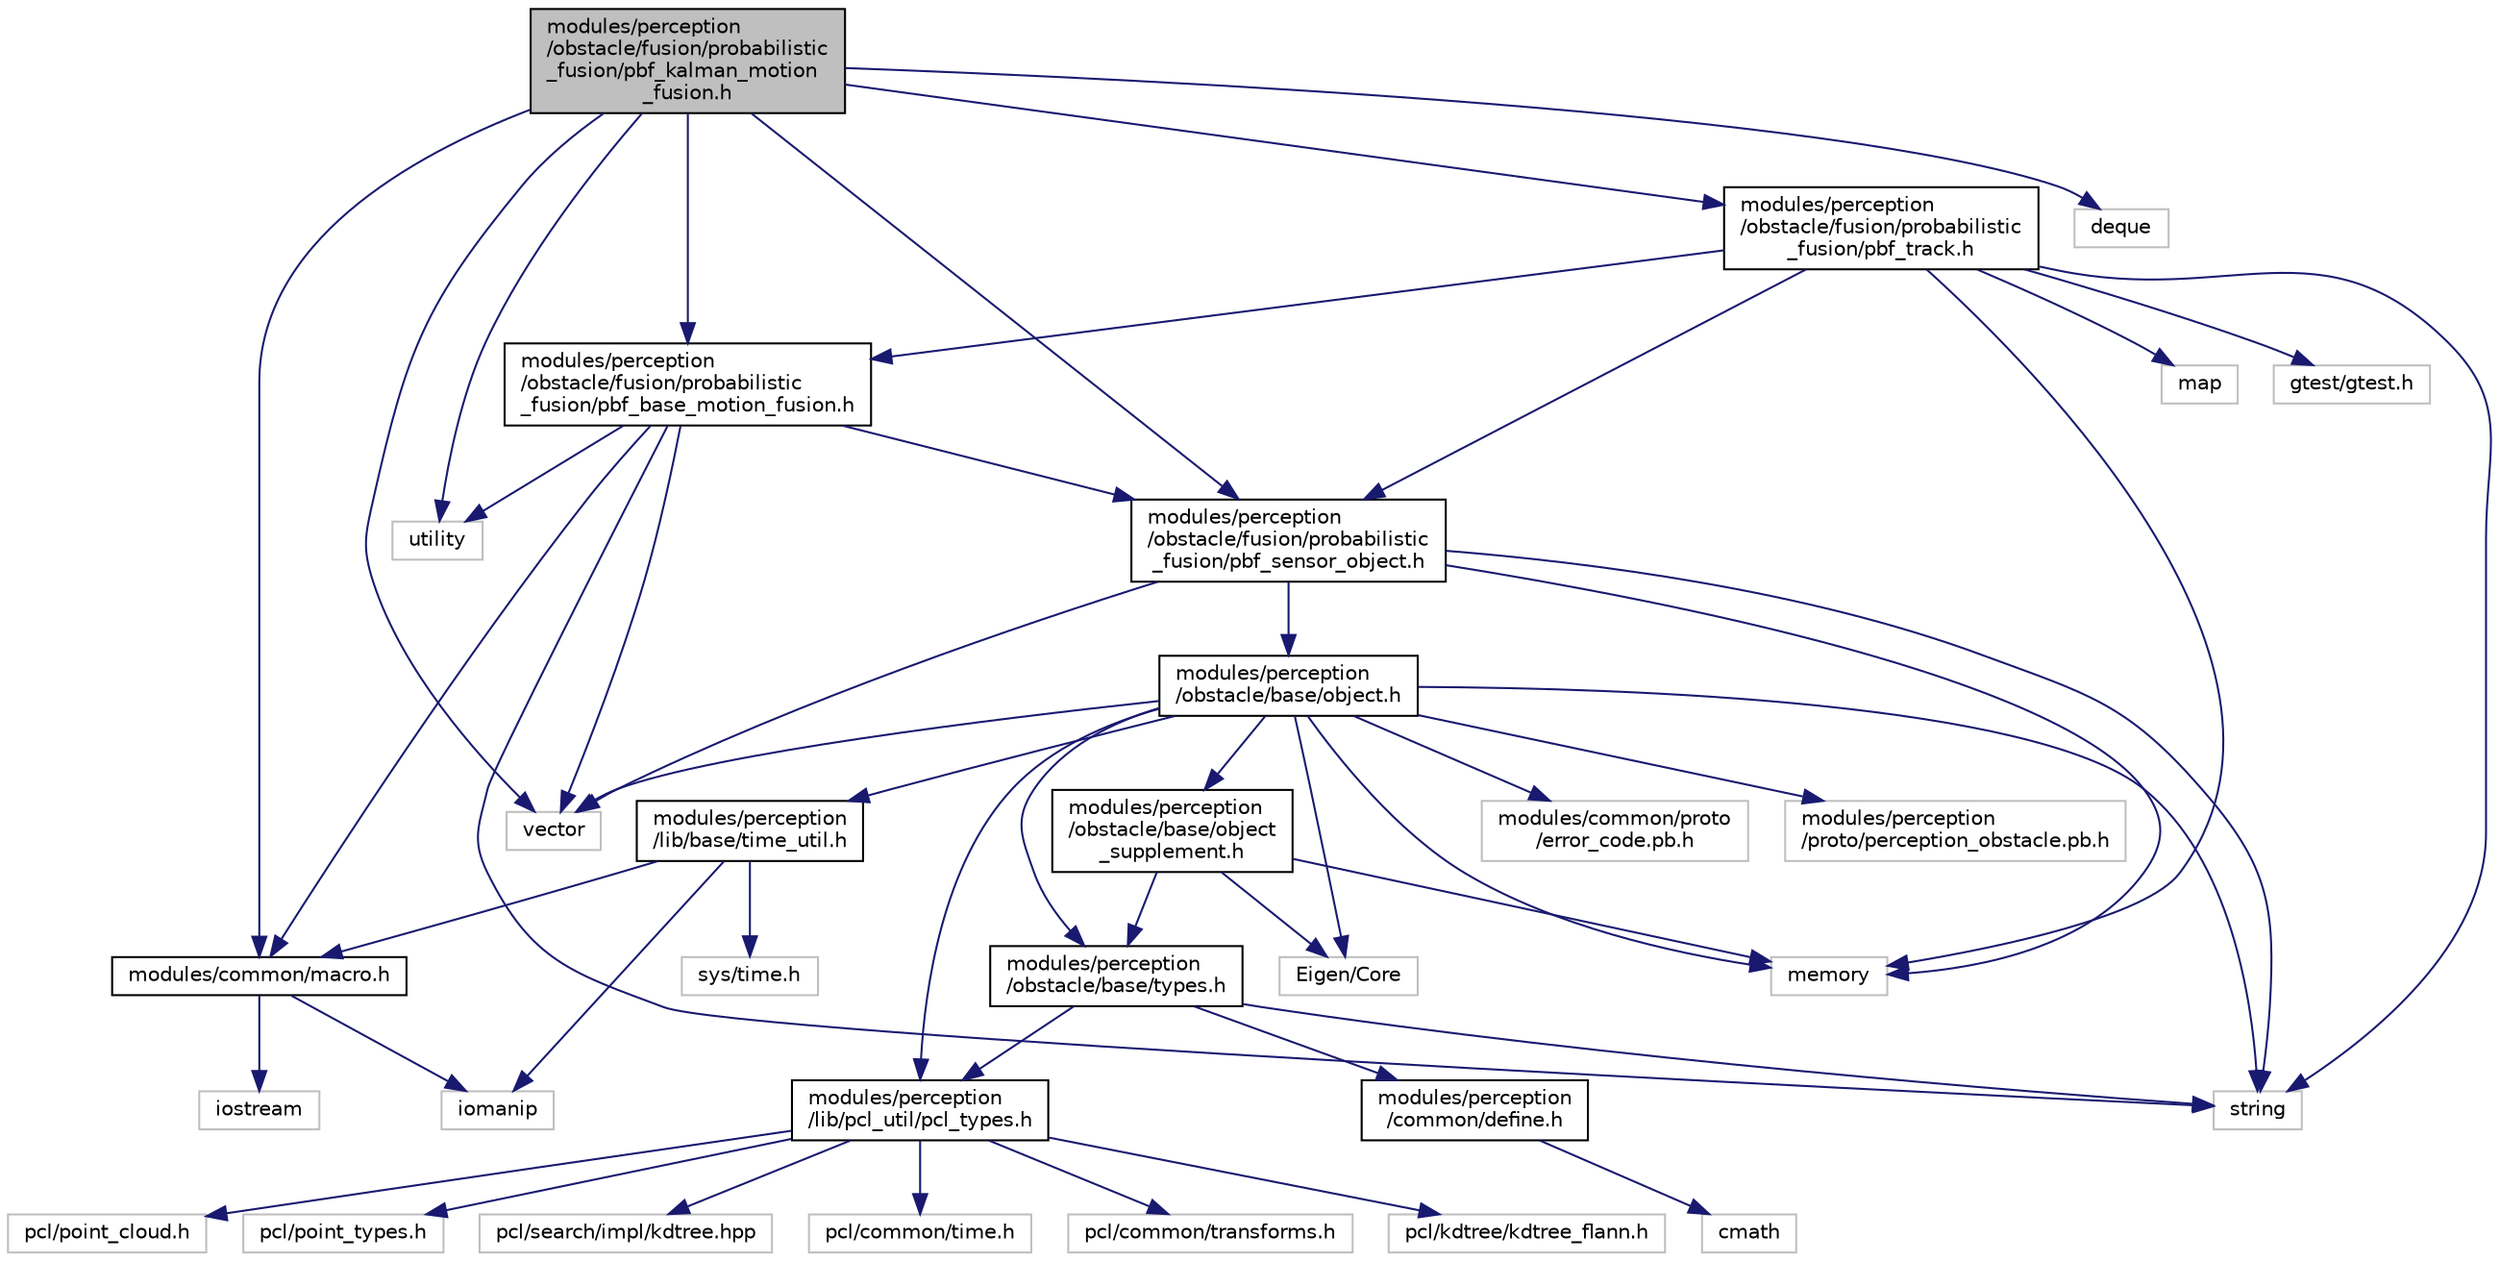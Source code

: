 digraph "modules/perception/obstacle/fusion/probabilistic_fusion/pbf_kalman_motion_fusion.h"
{
  edge [fontname="Helvetica",fontsize="10",labelfontname="Helvetica",labelfontsize="10"];
  node [fontname="Helvetica",fontsize="10",shape=record];
  Node1 [label="modules/perception\l/obstacle/fusion/probabilistic\l_fusion/pbf_kalman_motion\l_fusion.h",height=0.2,width=0.4,color="black", fillcolor="grey75", style="filled" fontcolor="black"];
  Node1 -> Node2 [color="midnightblue",fontsize="10",style="solid",fontname="Helvetica"];
  Node2 [label="utility",height=0.2,width=0.4,color="grey75", fillcolor="white", style="filled"];
  Node1 -> Node3 [color="midnightblue",fontsize="10",style="solid",fontname="Helvetica"];
  Node3 [label="vector",height=0.2,width=0.4,color="grey75", fillcolor="white", style="filled"];
  Node1 -> Node4 [color="midnightblue",fontsize="10",style="solid",fontname="Helvetica"];
  Node4 [label="deque",height=0.2,width=0.4,color="grey75", fillcolor="white", style="filled"];
  Node1 -> Node5 [color="midnightblue",fontsize="10",style="solid",fontname="Helvetica"];
  Node5 [label="modules/common/macro.h",height=0.2,width=0.4,color="black", fillcolor="white", style="filled",URL="$macro_8h.html"];
  Node5 -> Node6 [color="midnightblue",fontsize="10",style="solid",fontname="Helvetica"];
  Node6 [label="iostream",height=0.2,width=0.4,color="grey75", fillcolor="white", style="filled"];
  Node5 -> Node7 [color="midnightblue",fontsize="10",style="solid",fontname="Helvetica"];
  Node7 [label="iomanip",height=0.2,width=0.4,color="grey75", fillcolor="white", style="filled"];
  Node1 -> Node8 [color="midnightblue",fontsize="10",style="solid",fontname="Helvetica"];
  Node8 [label="modules/perception\l/obstacle/fusion/probabilistic\l_fusion/pbf_base_motion_fusion.h",height=0.2,width=0.4,color="black", fillcolor="white", style="filled",URL="$pbf__base__motion__fusion_8h.html"];
  Node8 -> Node2 [color="midnightblue",fontsize="10",style="solid",fontname="Helvetica"];
  Node8 -> Node3 [color="midnightblue",fontsize="10",style="solid",fontname="Helvetica"];
  Node8 -> Node9 [color="midnightblue",fontsize="10",style="solid",fontname="Helvetica"];
  Node9 [label="string",height=0.2,width=0.4,color="grey75", fillcolor="white", style="filled"];
  Node8 -> Node5 [color="midnightblue",fontsize="10",style="solid",fontname="Helvetica"];
  Node8 -> Node10 [color="midnightblue",fontsize="10",style="solid",fontname="Helvetica"];
  Node10 [label="modules/perception\l/obstacle/fusion/probabilistic\l_fusion/pbf_sensor_object.h",height=0.2,width=0.4,color="black", fillcolor="white", style="filled",URL="$pbf__sensor__object_8h.html"];
  Node10 -> Node11 [color="midnightblue",fontsize="10",style="solid",fontname="Helvetica"];
  Node11 [label="memory",height=0.2,width=0.4,color="grey75", fillcolor="white", style="filled"];
  Node10 -> Node3 [color="midnightblue",fontsize="10",style="solid",fontname="Helvetica"];
  Node10 -> Node9 [color="midnightblue",fontsize="10",style="solid",fontname="Helvetica"];
  Node10 -> Node12 [color="midnightblue",fontsize="10",style="solid",fontname="Helvetica"];
  Node12 [label="modules/perception\l/obstacle/base/object.h",height=0.2,width=0.4,color="black", fillcolor="white", style="filled",URL="$object_8h.html"];
  Node12 -> Node11 [color="midnightblue",fontsize="10",style="solid",fontname="Helvetica"];
  Node12 -> Node9 [color="midnightblue",fontsize="10",style="solid",fontname="Helvetica"];
  Node12 -> Node3 [color="midnightblue",fontsize="10",style="solid",fontname="Helvetica"];
  Node12 -> Node13 [color="midnightblue",fontsize="10",style="solid",fontname="Helvetica"];
  Node13 [label="Eigen/Core",height=0.2,width=0.4,color="grey75", fillcolor="white", style="filled"];
  Node12 -> Node14 [color="midnightblue",fontsize="10",style="solid",fontname="Helvetica"];
  Node14 [label="modules/common/proto\l/error_code.pb.h",height=0.2,width=0.4,color="grey75", fillcolor="white", style="filled"];
  Node12 -> Node15 [color="midnightblue",fontsize="10",style="solid",fontname="Helvetica"];
  Node15 [label="modules/perception\l/lib/base/time_util.h",height=0.2,width=0.4,color="black", fillcolor="white", style="filled",URL="$time__util_8h.html"];
  Node15 -> Node16 [color="midnightblue",fontsize="10",style="solid",fontname="Helvetica"];
  Node16 [label="sys/time.h",height=0.2,width=0.4,color="grey75", fillcolor="white", style="filled"];
  Node15 -> Node7 [color="midnightblue",fontsize="10",style="solid",fontname="Helvetica"];
  Node15 -> Node5 [color="midnightblue",fontsize="10",style="solid",fontname="Helvetica"];
  Node12 -> Node17 [color="midnightblue",fontsize="10",style="solid",fontname="Helvetica"];
  Node17 [label="modules/perception\l/lib/pcl_util/pcl_types.h",height=0.2,width=0.4,color="black", fillcolor="white", style="filled",URL="$pcl__types_8h.html"];
  Node17 -> Node18 [color="midnightblue",fontsize="10",style="solid",fontname="Helvetica"];
  Node18 [label="pcl/common/time.h",height=0.2,width=0.4,color="grey75", fillcolor="white", style="filled"];
  Node17 -> Node19 [color="midnightblue",fontsize="10",style="solid",fontname="Helvetica"];
  Node19 [label="pcl/common/transforms.h",height=0.2,width=0.4,color="grey75", fillcolor="white", style="filled"];
  Node17 -> Node20 [color="midnightblue",fontsize="10",style="solid",fontname="Helvetica"];
  Node20 [label="pcl/kdtree/kdtree_flann.h",height=0.2,width=0.4,color="grey75", fillcolor="white", style="filled"];
  Node17 -> Node21 [color="midnightblue",fontsize="10",style="solid",fontname="Helvetica"];
  Node21 [label="pcl/point_cloud.h",height=0.2,width=0.4,color="grey75", fillcolor="white", style="filled"];
  Node17 -> Node22 [color="midnightblue",fontsize="10",style="solid",fontname="Helvetica"];
  Node22 [label="pcl/point_types.h",height=0.2,width=0.4,color="grey75", fillcolor="white", style="filled"];
  Node17 -> Node23 [color="midnightblue",fontsize="10",style="solid",fontname="Helvetica"];
  Node23 [label="pcl/search/impl/kdtree.hpp",height=0.2,width=0.4,color="grey75", fillcolor="white", style="filled"];
  Node12 -> Node24 [color="midnightblue",fontsize="10",style="solid",fontname="Helvetica"];
  Node24 [label="modules/perception\l/obstacle/base/object\l_supplement.h",height=0.2,width=0.4,color="black", fillcolor="white", style="filled",URL="$object__supplement_8h.html"];
  Node24 -> Node13 [color="midnightblue",fontsize="10",style="solid",fontname="Helvetica"];
  Node24 -> Node11 [color="midnightblue",fontsize="10",style="solid",fontname="Helvetica"];
  Node24 -> Node25 [color="midnightblue",fontsize="10",style="solid",fontname="Helvetica"];
  Node25 [label="modules/perception\l/obstacle/base/types.h",height=0.2,width=0.4,color="black", fillcolor="white", style="filled",URL="$modules_2perception_2obstacle_2base_2types_8h.html"];
  Node25 -> Node9 [color="midnightblue",fontsize="10",style="solid",fontname="Helvetica"];
  Node25 -> Node26 [color="midnightblue",fontsize="10",style="solid",fontname="Helvetica"];
  Node26 [label="modules/perception\l/common/define.h",height=0.2,width=0.4,color="black", fillcolor="white", style="filled",URL="$define_8h.html"];
  Node26 -> Node27 [color="midnightblue",fontsize="10",style="solid",fontname="Helvetica"];
  Node27 [label="cmath",height=0.2,width=0.4,color="grey75", fillcolor="white", style="filled"];
  Node25 -> Node17 [color="midnightblue",fontsize="10",style="solid",fontname="Helvetica"];
  Node12 -> Node25 [color="midnightblue",fontsize="10",style="solid",fontname="Helvetica"];
  Node12 -> Node28 [color="midnightblue",fontsize="10",style="solid",fontname="Helvetica"];
  Node28 [label="modules/perception\l/proto/perception_obstacle.pb.h",height=0.2,width=0.4,color="grey75", fillcolor="white", style="filled"];
  Node1 -> Node10 [color="midnightblue",fontsize="10",style="solid",fontname="Helvetica"];
  Node1 -> Node29 [color="midnightblue",fontsize="10",style="solid",fontname="Helvetica"];
  Node29 [label="modules/perception\l/obstacle/fusion/probabilistic\l_fusion/pbf_track.h",height=0.2,width=0.4,color="black", fillcolor="white", style="filled",URL="$pbf__track_8h.html"];
  Node29 -> Node30 [color="midnightblue",fontsize="10",style="solid",fontname="Helvetica"];
  Node30 [label="map",height=0.2,width=0.4,color="grey75", fillcolor="white", style="filled"];
  Node29 -> Node9 [color="midnightblue",fontsize="10",style="solid",fontname="Helvetica"];
  Node29 -> Node11 [color="midnightblue",fontsize="10",style="solid",fontname="Helvetica"];
  Node29 -> Node31 [color="midnightblue",fontsize="10",style="solid",fontname="Helvetica"];
  Node31 [label="gtest/gtest.h",height=0.2,width=0.4,color="grey75", fillcolor="white", style="filled"];
  Node29 -> Node8 [color="midnightblue",fontsize="10",style="solid",fontname="Helvetica"];
  Node29 -> Node10 [color="midnightblue",fontsize="10",style="solid",fontname="Helvetica"];
}
